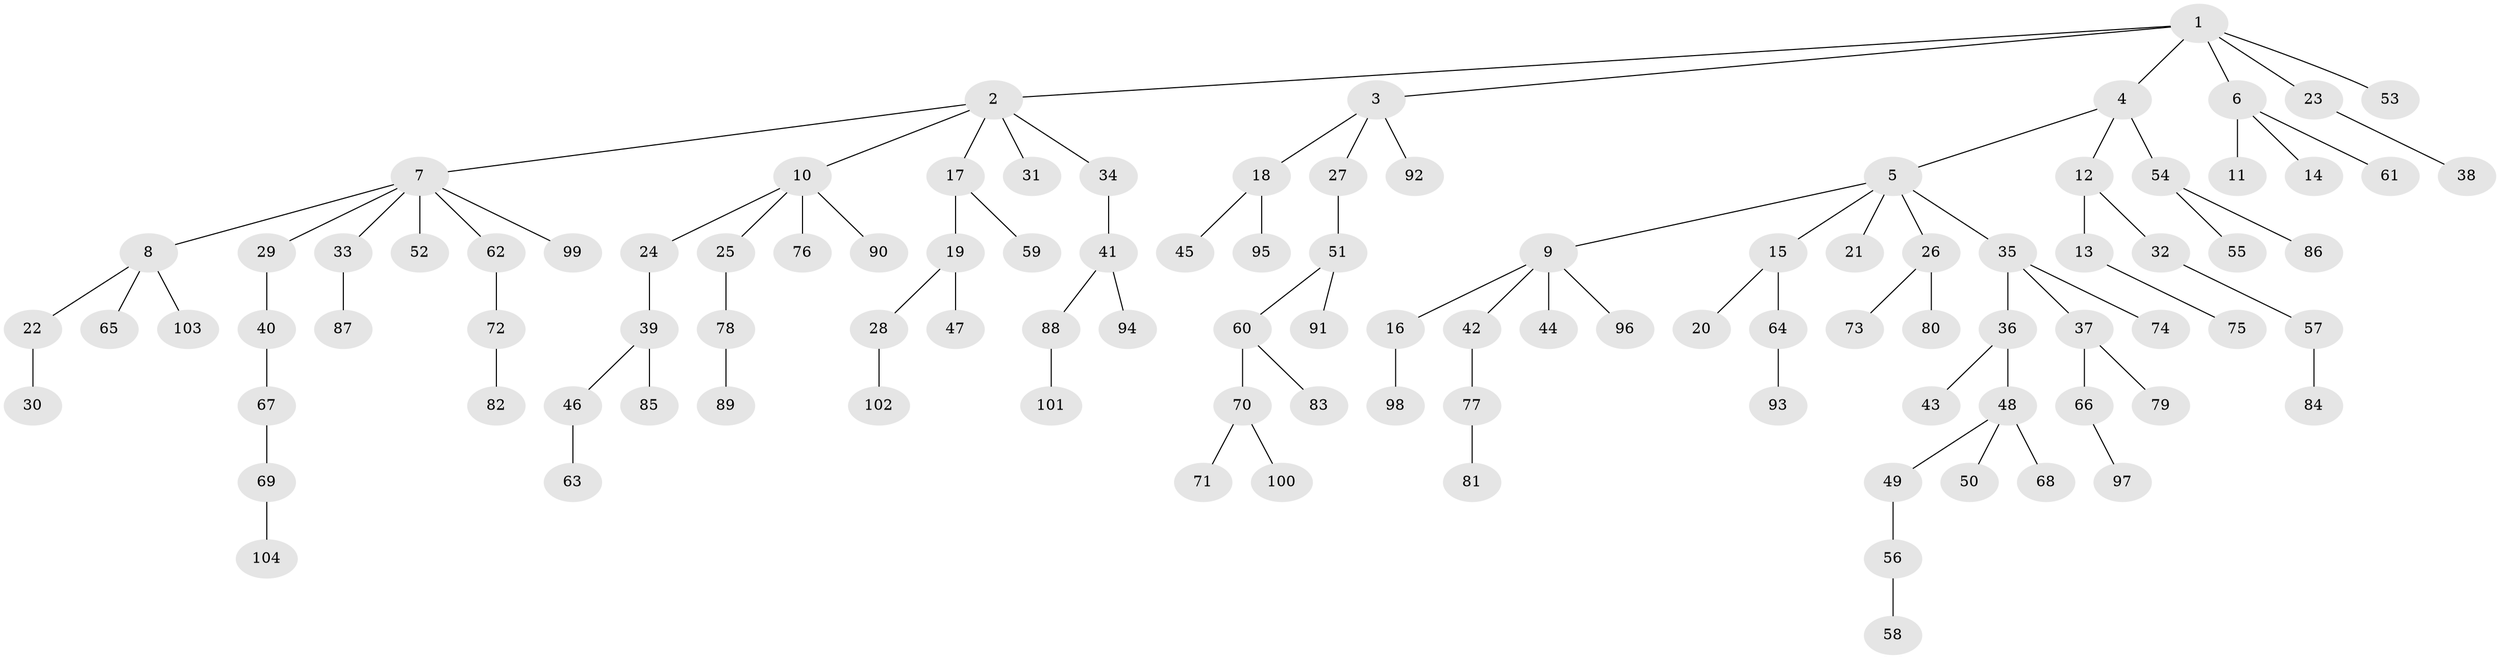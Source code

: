 // Generated by graph-tools (version 1.1) at 2025/15/03/09/25 04:15:23]
// undirected, 104 vertices, 103 edges
graph export_dot {
graph [start="1"]
  node [color=gray90,style=filled];
  1;
  2;
  3;
  4;
  5;
  6;
  7;
  8;
  9;
  10;
  11;
  12;
  13;
  14;
  15;
  16;
  17;
  18;
  19;
  20;
  21;
  22;
  23;
  24;
  25;
  26;
  27;
  28;
  29;
  30;
  31;
  32;
  33;
  34;
  35;
  36;
  37;
  38;
  39;
  40;
  41;
  42;
  43;
  44;
  45;
  46;
  47;
  48;
  49;
  50;
  51;
  52;
  53;
  54;
  55;
  56;
  57;
  58;
  59;
  60;
  61;
  62;
  63;
  64;
  65;
  66;
  67;
  68;
  69;
  70;
  71;
  72;
  73;
  74;
  75;
  76;
  77;
  78;
  79;
  80;
  81;
  82;
  83;
  84;
  85;
  86;
  87;
  88;
  89;
  90;
  91;
  92;
  93;
  94;
  95;
  96;
  97;
  98;
  99;
  100;
  101;
  102;
  103;
  104;
  1 -- 2;
  1 -- 3;
  1 -- 4;
  1 -- 6;
  1 -- 23;
  1 -- 53;
  2 -- 7;
  2 -- 10;
  2 -- 17;
  2 -- 31;
  2 -- 34;
  3 -- 18;
  3 -- 27;
  3 -- 92;
  4 -- 5;
  4 -- 12;
  4 -- 54;
  5 -- 9;
  5 -- 15;
  5 -- 21;
  5 -- 26;
  5 -- 35;
  6 -- 11;
  6 -- 14;
  6 -- 61;
  7 -- 8;
  7 -- 29;
  7 -- 33;
  7 -- 52;
  7 -- 62;
  7 -- 99;
  8 -- 22;
  8 -- 65;
  8 -- 103;
  9 -- 16;
  9 -- 42;
  9 -- 44;
  9 -- 96;
  10 -- 24;
  10 -- 25;
  10 -- 76;
  10 -- 90;
  12 -- 13;
  12 -- 32;
  13 -- 75;
  15 -- 20;
  15 -- 64;
  16 -- 98;
  17 -- 19;
  17 -- 59;
  18 -- 45;
  18 -- 95;
  19 -- 28;
  19 -- 47;
  22 -- 30;
  23 -- 38;
  24 -- 39;
  25 -- 78;
  26 -- 73;
  26 -- 80;
  27 -- 51;
  28 -- 102;
  29 -- 40;
  32 -- 57;
  33 -- 87;
  34 -- 41;
  35 -- 36;
  35 -- 37;
  35 -- 74;
  36 -- 43;
  36 -- 48;
  37 -- 66;
  37 -- 79;
  39 -- 46;
  39 -- 85;
  40 -- 67;
  41 -- 88;
  41 -- 94;
  42 -- 77;
  46 -- 63;
  48 -- 49;
  48 -- 50;
  48 -- 68;
  49 -- 56;
  51 -- 60;
  51 -- 91;
  54 -- 55;
  54 -- 86;
  56 -- 58;
  57 -- 84;
  60 -- 70;
  60 -- 83;
  62 -- 72;
  64 -- 93;
  66 -- 97;
  67 -- 69;
  69 -- 104;
  70 -- 71;
  70 -- 100;
  72 -- 82;
  77 -- 81;
  78 -- 89;
  88 -- 101;
}
